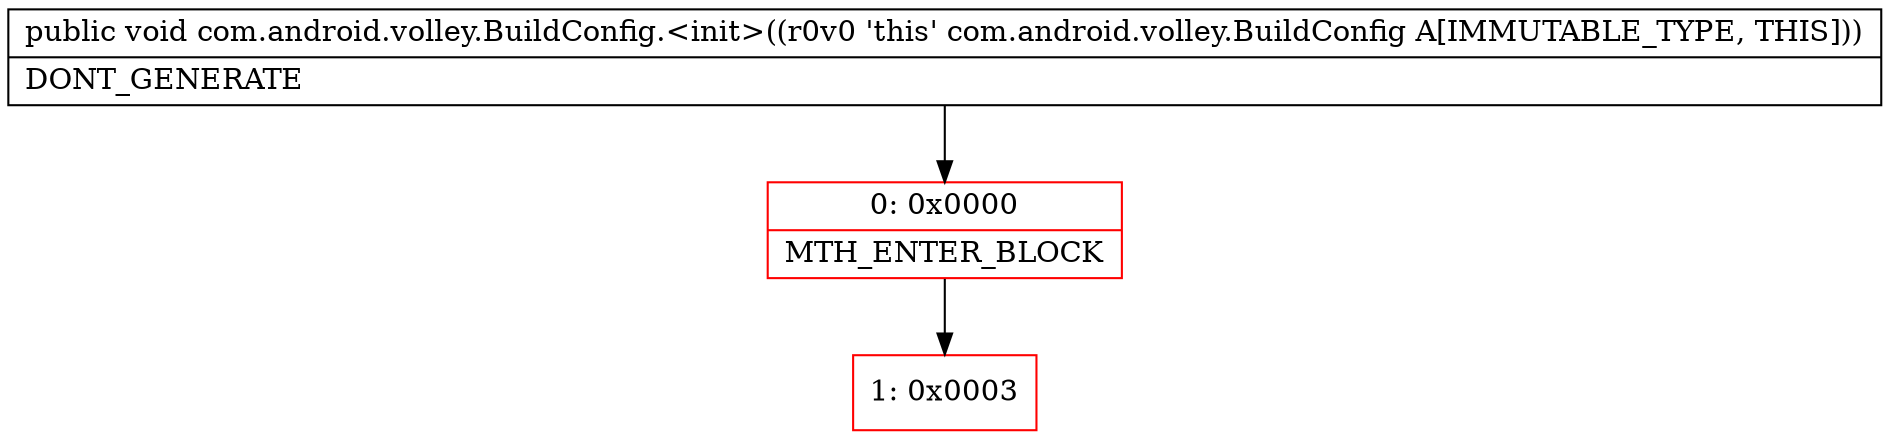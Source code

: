 digraph "CFG forcom.android.volley.BuildConfig.\<init\>()V" {
subgraph cluster_Region_141588522 {
label = "R(0)";
node [shape=record,color=blue];
}
Node_0 [shape=record,color=red,label="{0\:\ 0x0000|MTH_ENTER_BLOCK\l}"];
Node_1 [shape=record,color=red,label="{1\:\ 0x0003}"];
MethodNode[shape=record,label="{public void com.android.volley.BuildConfig.\<init\>((r0v0 'this' com.android.volley.BuildConfig A[IMMUTABLE_TYPE, THIS]))  | DONT_GENERATE\l}"];
MethodNode -> Node_0;
Node_0 -> Node_1;
}

